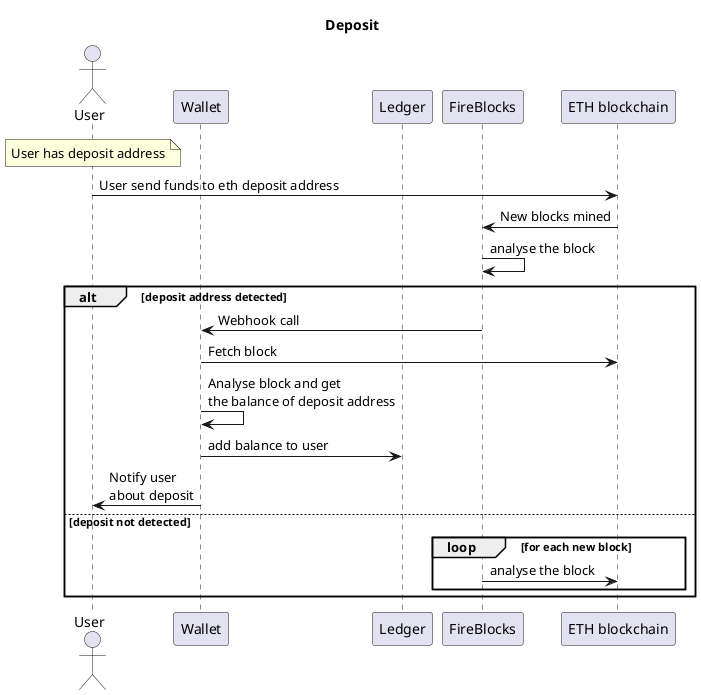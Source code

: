 @startuml

title "Deposit"

actor "User" as u

participant "Wallet" as wallet
participant "Ledger" as ledger
participant "FireBlocks" as fb
participant "ETH blockchain" as eb

note over u: User has deposit address

u -> eb: User send funds to eth deposit address
eb -> fb: New blocks mined
fb -> fb: analyse the block
alt deposit address detected
fb -> wallet: Webhook call
wallet -> eb: Fetch block
wallet -> wallet: Analyse block and get\nthe balance of deposit address
wallet -> ledger: add balance to user
wallet -> u: Notify user\nabout deposit
else deposit not detected
loop for each new block
fb -> eb : analyse the block
end
end group
@enduml
